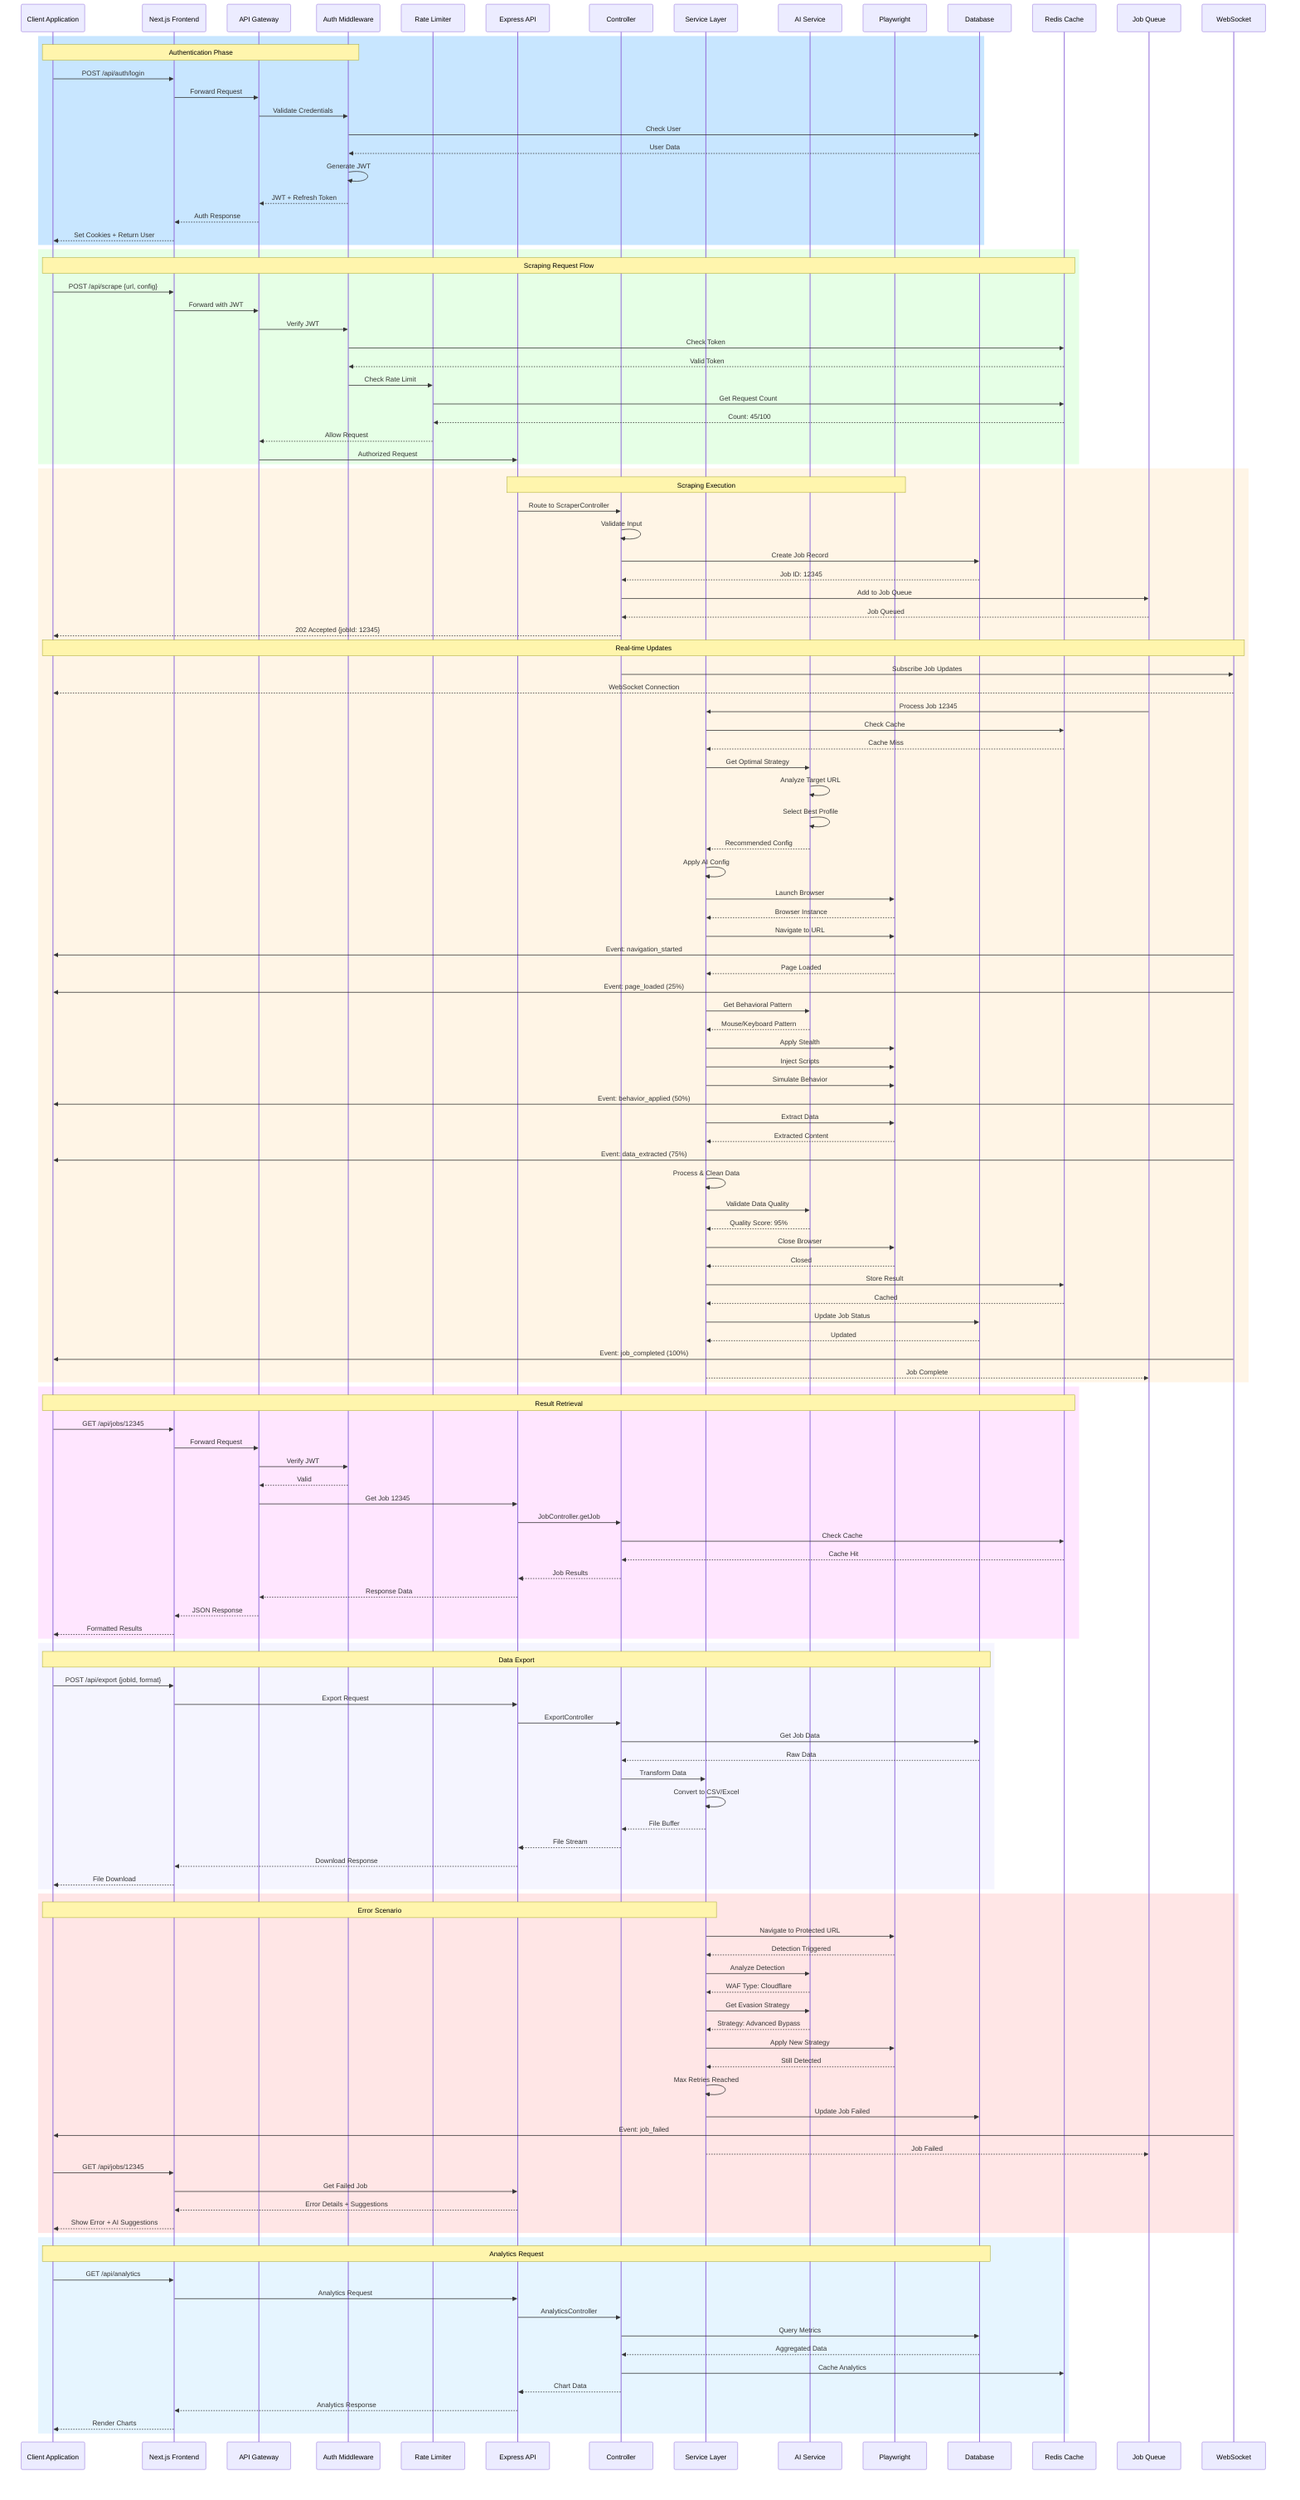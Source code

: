 sequenceDiagram
    participant Client as Client Application
    participant NextJS as Next.js Frontend
    participant Gateway as API Gateway
    participant Auth as Auth Middleware
    participant RateLimit as Rate Limiter
    participant API as Express API
    participant Controller as Controller
    participant Service as Service Layer
    participant AI as AI Service
    participant Browser as Playwright
    participant DB as Database
    participant Cache as Redis Cache
    participant Queue as Job Queue
    participant WS as WebSocket
    
    %% Authentication Flow
    rect rgb(200, 230, 255)
        Note over Client,Auth: Authentication Phase
        Client->>NextJS: POST /api/auth/login
        NextJS->>Gateway: Forward Request
        Gateway->>Auth: Validate Credentials
        Auth->>DB: Check User
        DB-->>Auth: User Data
        Auth->>Auth: Generate JWT
        Auth-->>Gateway: JWT + Refresh Token
        Gateway-->>NextJS: Auth Response
        NextJS-->>Client: Set Cookies + Return User
    end
    
    %% API Request Flow
    rect rgb(230, 255, 230)
        Note over Client,Cache: Scraping Request Flow
        Client->>NextJS: POST /api/scrape {url, config}
        NextJS->>Gateway: Forward with JWT
        Gateway->>Auth: Verify JWT
        Auth->>Cache: Check Token
        Cache-->>Auth: Valid Token
        Auth->>RateLimit: Check Rate Limit
        RateLimit->>Cache: Get Request Count
        Cache-->>RateLimit: Count: 45/100
        RateLimit-->>Gateway: Allow Request
        Gateway->>API: Authorized Request
    end
    
    %% Processing Flow
    rect rgb(255, 245, 230)
        Note over API,Browser: Scraping Execution
        API->>Controller: Route to ScraperController
        Controller->>Controller: Validate Input
        Controller->>DB: Create Job Record
        DB-->>Controller: Job ID: 12345
        Controller->>Queue: Add to Job Queue
        Queue-->>Controller: Job Queued
        Controller-->>Client: 202 Accepted {jobId: 12345}
        
        Note over WS,Client: Real-time Updates
        Controller->>WS: Subscribe Job Updates
        WS-->>Client: WebSocket Connection
        
        Queue->>Service: Process Job 12345
        Service->>Cache: Check Cache
        Cache-->>Service: Cache Miss
        
        Service->>AI: Get Optimal Strategy
        AI->>AI: Analyze Target URL
        AI->>AI: Select Best Profile
        AI-->>Service: Recommended Config
        
        Service->>Service: Apply AI Config
        Service->>Browser: Launch Browser
        Browser-->>Service: Browser Instance
        
        Service->>Browser: Navigate to URL
        WS->>Client: Event: navigation_started
        Browser-->>Service: Page Loaded
        WS->>Client: Event: page_loaded (25%)
        
        Service->>AI: Get Behavioral Pattern
        AI-->>Service: Mouse/Keyboard Pattern
        
        Service->>Browser: Apply Stealth
        Service->>Browser: Inject Scripts
        Service->>Browser: Simulate Behavior
        WS->>Client: Event: behavior_applied (50%)
        
        Service->>Browser: Extract Data
        Browser-->>Service: Extracted Content
        WS->>Client: Event: data_extracted (75%)
        
        Service->>Service: Process & Clean Data
        Service->>AI: Validate Data Quality
        AI-->>Service: Quality Score: 95%
        
        Service->>Browser: Close Browser
        Browser-->>Service: Closed
        
        Service->>Cache: Store Result
        Cache-->>Service: Cached
        
        Service->>DB: Update Job Status
        DB-->>Service: Updated
        
        WS->>Client: Event: job_completed (100%)
        Service-->>Queue: Job Complete
    end
    
    %% Result Retrieval
    rect rgb(255, 230, 255)
        Note over Client,Cache: Result Retrieval
        Client->>NextJS: GET /api/jobs/12345
        NextJS->>Gateway: Forward Request
        Gateway->>Auth: Verify JWT
        Auth-->>Gateway: Valid
        Gateway->>API: Get Job 12345
        API->>Controller: JobController.getJob
        Controller->>Cache: Check Cache
        Cache-->>Controller: Cache Hit
        Controller-->>API: Job Results
        API-->>Gateway: Response Data
        Gateway-->>NextJS: JSON Response
        NextJS-->>Client: Formatted Results
    end
    
    %% Export Flow
    rect rgb(245, 245, 255)
        Note over Client,DB: Data Export
        Client->>NextJS: POST /api/export {jobId, format}
        NextJS->>API: Export Request
        API->>Controller: ExportController
        Controller->>DB: Get Job Data
        DB-->>Controller: Raw Data
        Controller->>Service: Transform Data
        Service->>Service: Convert to CSV/Excel
        Service-->>Controller: File Buffer
        Controller-->>API: File Stream
        API-->>NextJS: Download Response
        NextJS-->>Client: File Download
    end
    
    %% Error Handling
    rect rgb(255, 230, 230)
        Note over Service,Client: Error Scenario
        Service->>Browser: Navigate to Protected URL
        Browser-->>Service: Detection Triggered
        Service->>AI: Analyze Detection
        AI-->>Service: WAF Type: Cloudflare
        Service->>AI: Get Evasion Strategy
        AI-->>Service: Strategy: Advanced Bypass
        Service->>Browser: Apply New Strategy
        Browser-->>Service: Still Detected
        Service->>Service: Max Retries Reached
        Service->>DB: Update Job Failed
        WS->>Client: Event: job_failed
        Service-->>Queue: Job Failed
        Client->>NextJS: GET /api/jobs/12345
        NextJS->>API: Get Failed Job
        API-->>NextJS: Error Details + Suggestions
        NextJS-->>Client: Show Error + AI Suggestions
    end
    
    %% Analytics Flow
    rect rgb(230, 245, 255)
        Note over Client,DB: Analytics Request
        Client->>NextJS: GET /api/analytics
        NextJS->>API: Analytics Request
        API->>Controller: AnalyticsController
        Controller->>DB: Query Metrics
        DB-->>Controller: Aggregated Data
        Controller->>Cache: Cache Analytics
        Controller-->>API: Chart Data
        API-->>NextJS: Analytics Response
        NextJS-->>Client: Render Charts
    end